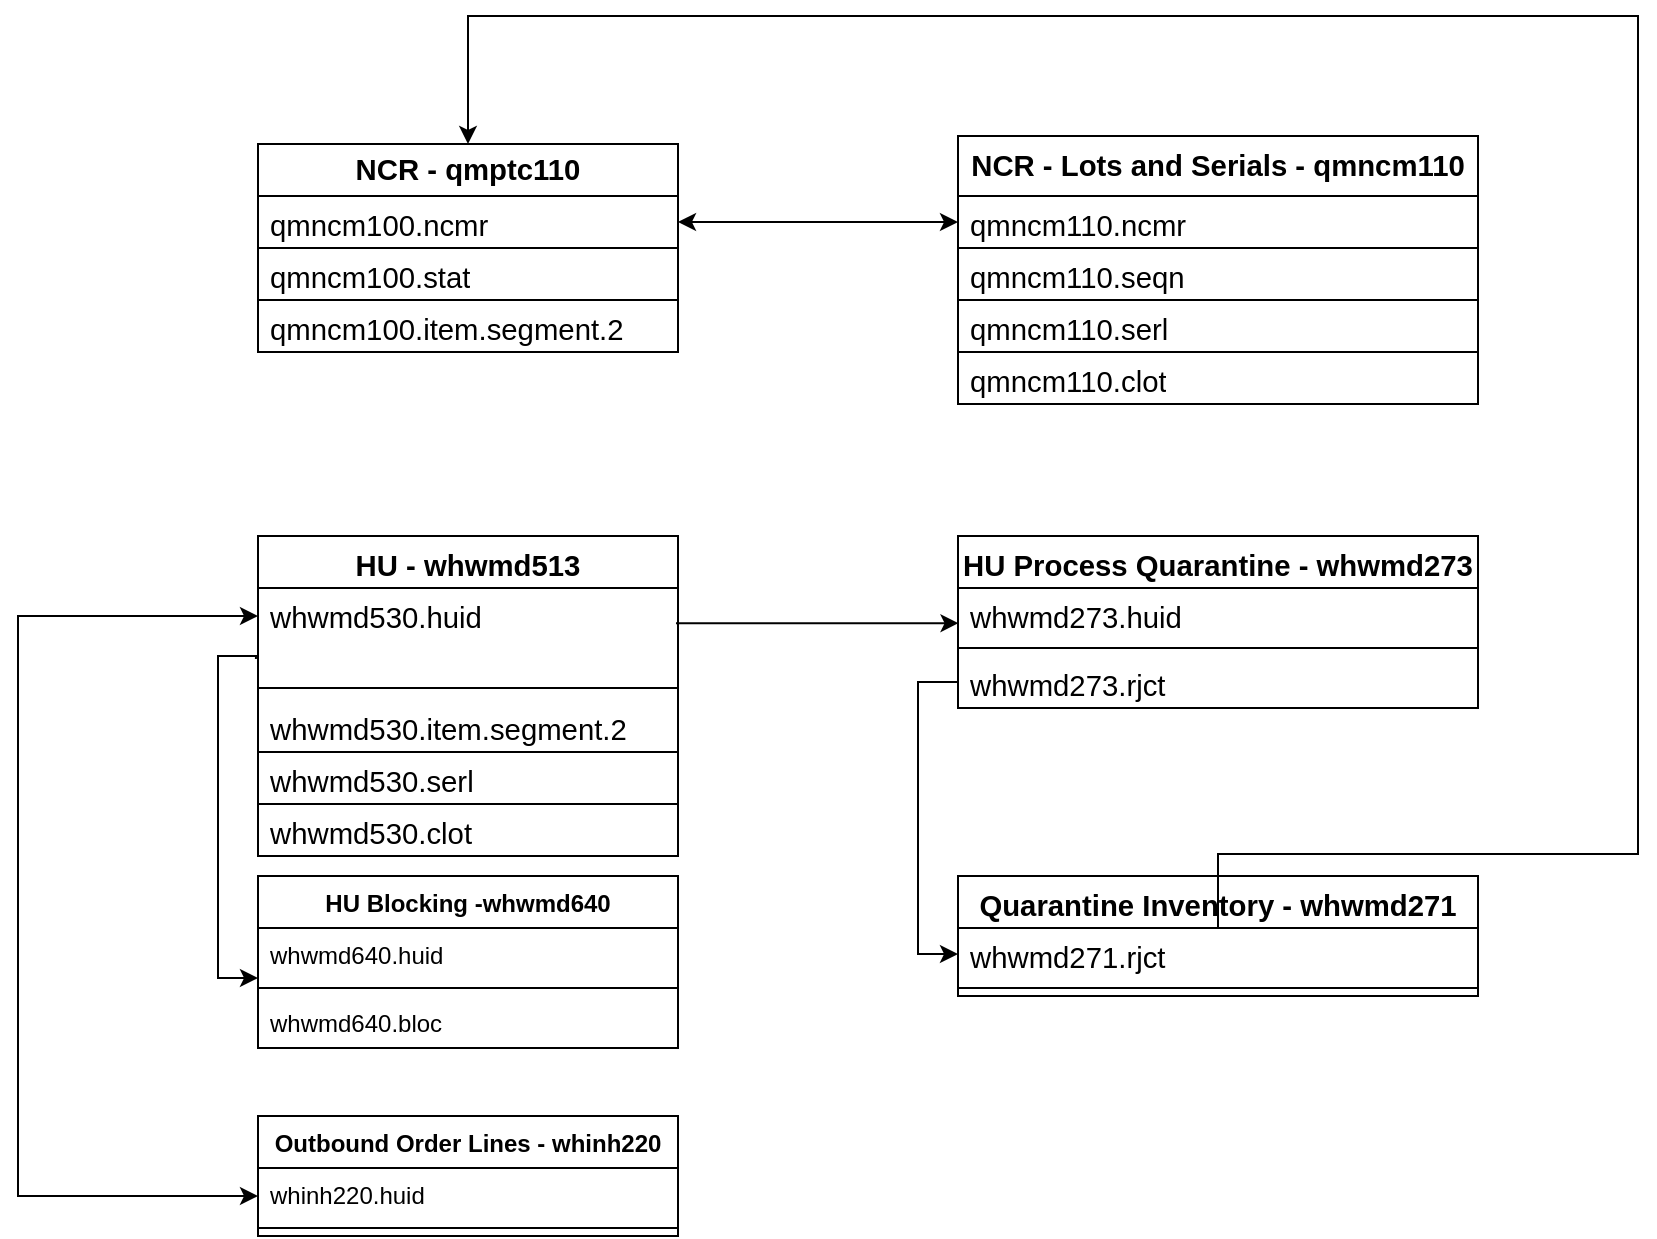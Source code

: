 <mxfile version="25.0.3">
  <diagram name="Page-1" id="9f46799a-70d6-7492-0946-bef42562c5a5">
    <mxGraphModel dx="683" dy="355" grid="1" gridSize="10" guides="1" tooltips="1" connect="1" arrows="1" fold="1" page="1" pageScale="1" pageWidth="1100" pageHeight="850" background="none" math="0" shadow="0">
      <root>
        <mxCell id="0" />
        <mxCell id="1" parent="0" />
        <mxCell id="8LBlwDrGu_W19OU_mHfn-5" value="&lt;b&gt;&lt;span style=&quot;font-size:11.0pt;mso-bidi-font-size:&lt;br/&gt;10.0pt;font-family:&amp;quot;Calibri&amp;quot;,sans-serif;mso-fareast-font-family:&amp;quot;Times New Roman&amp;quot;;&lt;br/&gt;mso-bidi-font-family:&amp;quot;Times New Roman&amp;quot;;mso-ansi-language:EN-US;mso-fareast-language:&lt;br/&gt;RU;mso-bidi-language:AR-SA&quot;&gt;NCR - qmptc110&lt;br&gt;&lt;/span&gt;&lt;/b&gt;" style="swimlane;fontStyle=0;childLayout=stackLayout;horizontal=1;startSize=26;fillColor=none;horizontalStack=0;resizeParent=1;resizeParentMax=0;resizeLast=0;collapsible=1;marginBottom=0;whiteSpace=wrap;html=1;" parent="1" vertex="1">
          <mxGeometry x="270" y="184" width="210" height="104" as="geometry" />
        </mxCell>
        <mxCell id="8LBlwDrGu_W19OU_mHfn-6" value="&lt;span style=&quot;font-size:11.0pt;mso-bidi-font-size:10.0pt;&lt;br/&gt;font-family:&amp;quot;Calibri&amp;quot;,sans-serif;mso-fareast-font-family:&amp;quot;Times New Roman&amp;quot;;&lt;br/&gt;mso-bidi-font-family:&amp;quot;Times New Roman&amp;quot;;mso-ansi-language:EN-US;mso-fareast-language:&lt;br/&gt;RU;mso-bidi-language:AR-SA&quot;&gt;qmncm100.ncmr&lt;/span&gt;" style="text;strokeColor=default;fillColor=none;align=left;verticalAlign=top;spacingLeft=4;spacingRight=4;overflow=hidden;rotatable=0;points=[[0,0.5],[1,0.5]];portConstraint=eastwest;whiteSpace=wrap;html=1;" parent="8LBlwDrGu_W19OU_mHfn-5" vertex="1">
          <mxGeometry y="26" width="210" height="26" as="geometry" />
        </mxCell>
        <mxCell id="8LBlwDrGu_W19OU_mHfn-7" value="&lt;span style=&quot;font-size:11.0pt;mso-bidi-font-size:10.0pt;&lt;br/&gt;font-family:&amp;quot;Calibri&amp;quot;,sans-serif;mso-fareast-font-family:&amp;quot;Times New Roman&amp;quot;;&lt;br/&gt;mso-bidi-font-family:&amp;quot;Times New Roman&amp;quot;;mso-ansi-language:EN-US;mso-fareast-language:&lt;br/&gt;RU;mso-bidi-language:AR-SA&quot;&gt;qmncm100.stat&lt;/span&gt;" style="text;strokeColor=default;fillColor=none;align=left;verticalAlign=top;spacingLeft=4;spacingRight=4;overflow=hidden;rotatable=0;points=[[0,0.5],[1,0.5]];portConstraint=eastwest;whiteSpace=wrap;html=1;" parent="8LBlwDrGu_W19OU_mHfn-5" vertex="1">
          <mxGeometry y="52" width="210" height="26" as="geometry" />
        </mxCell>
        <mxCell id="8LBlwDrGu_W19OU_mHfn-8" value="&lt;span style=&quot;font-size:11.0pt;mso-bidi-font-size:10.0pt;&lt;br/&gt;font-family:&amp;quot;Calibri&amp;quot;,sans-serif;mso-fareast-font-family:&amp;quot;Times New Roman&amp;quot;;&lt;br/&gt;mso-bidi-font-family:&amp;quot;Times New Roman&amp;quot;;mso-ansi-language:EN-US;mso-fareast-language:&lt;br/&gt;RU;mso-bidi-language:AR-SA&quot;&gt;qmncm100.item.segment.2&lt;/span&gt;" style="text;strokeColor=none;fillColor=none;align=left;verticalAlign=top;spacingLeft=4;spacingRight=4;overflow=hidden;rotatable=0;points=[[0,0.5],[1,0.5]];portConstraint=eastwest;whiteSpace=wrap;html=1;" parent="8LBlwDrGu_W19OU_mHfn-5" vertex="1">
          <mxGeometry y="78" width="210" height="26" as="geometry" />
        </mxCell>
        <mxCell id="8LBlwDrGu_W19OU_mHfn-9" value="&lt;b&gt;&lt;span style=&quot;font-size:11.0pt;mso-bidi-font-size:&lt;br/&gt;10.0pt;font-family:&amp;quot;Calibri&amp;quot;,sans-serif;mso-fareast-font-family:&amp;quot;Times New Roman&amp;quot;;&lt;br/&gt;mso-bidi-font-family:&amp;quot;Times New Roman&amp;quot;;mso-ansi-language:EN-US;mso-fareast-language:&lt;br/&gt;RU;mso-bidi-language:AR-SA&quot;&gt;NCR - Lots and Serials - qmncm110&lt;br&gt;&lt;/span&gt;&lt;/b&gt;" style="swimlane;fontStyle=0;childLayout=stackLayout;horizontal=1;startSize=30;fillColor=none;horizontalStack=0;resizeParent=1;resizeParentMax=0;resizeLast=0;collapsible=1;marginBottom=0;whiteSpace=wrap;html=1;" parent="1" vertex="1">
          <mxGeometry x="620" y="180" width="260" height="134" as="geometry" />
        </mxCell>
        <mxCell id="8LBlwDrGu_W19OU_mHfn-10" value="&lt;span style=&quot;font-size:11.0pt;mso-bidi-font-size:10.0pt;&lt;br/&gt;font-family:&amp;quot;Calibri&amp;quot;,sans-serif;mso-fareast-font-family:&amp;quot;Times New Roman&amp;quot;;&lt;br/&gt;mso-bidi-font-family:&amp;quot;Times New Roman&amp;quot;;mso-ansi-language:EN-US;mso-fareast-language:&lt;br/&gt;RU;mso-bidi-language:AR-SA&quot;&gt;qmncm110.ncmr&lt;/span&gt;" style="text;strokeColor=default;fillColor=none;align=left;verticalAlign=top;spacingLeft=4;spacingRight=4;overflow=hidden;rotatable=0;points=[[0,0.5],[1,0.5]];portConstraint=eastwest;whiteSpace=wrap;html=1;" parent="8LBlwDrGu_W19OU_mHfn-9" vertex="1">
          <mxGeometry y="30" width="260" height="26" as="geometry" />
        </mxCell>
        <mxCell id="8LBlwDrGu_W19OU_mHfn-11" value="&lt;span style=&quot;font-size:11.0pt;mso-bidi-font-size:10.0pt;&lt;br/&gt;font-family:&amp;quot;Calibri&amp;quot;,sans-serif;mso-fareast-font-family:&amp;quot;Times New Roman&amp;quot;;&lt;br/&gt;mso-bidi-font-family:&amp;quot;Times New Roman&amp;quot;;mso-ansi-language:EN-US;mso-fareast-language:&lt;br/&gt;RU;mso-bidi-language:AR-SA&quot;&gt;qmncm110.seqn&lt;/span&gt;" style="text;strokeColor=default;fillColor=none;align=left;verticalAlign=top;spacingLeft=4;spacingRight=4;overflow=hidden;rotatable=0;points=[[0,0.5],[1,0.5]];portConstraint=eastwest;whiteSpace=wrap;html=1;" parent="8LBlwDrGu_W19OU_mHfn-9" vertex="1">
          <mxGeometry y="56" width="260" height="26" as="geometry" />
        </mxCell>
        <mxCell id="8LBlwDrGu_W19OU_mHfn-12" value="&lt;span style=&quot;font-size:11.0pt;mso-bidi-font-size:10.0pt;&lt;br/&gt;font-family:&amp;quot;Calibri&amp;quot;,sans-serif;mso-fareast-font-family:&amp;quot;Times New Roman&amp;quot;;&lt;br/&gt;mso-bidi-font-family:&amp;quot;Times New Roman&amp;quot;;mso-ansi-language:EN-US;mso-fareast-language:&lt;br/&gt;RU;mso-bidi-language:AR-SA&quot;&gt;qmncm110.serl&lt;/span&gt;" style="text;strokeColor=default;fillColor=none;align=left;verticalAlign=top;spacingLeft=4;spacingRight=4;overflow=hidden;rotatable=0;points=[[0,0.5],[1,0.5]];portConstraint=eastwest;whiteSpace=wrap;html=1;" parent="8LBlwDrGu_W19OU_mHfn-9" vertex="1">
          <mxGeometry y="82" width="260" height="26" as="geometry" />
        </mxCell>
        <mxCell id="8LBlwDrGu_W19OU_mHfn-29" value="&lt;span style=&quot;font-size:11.0pt;mso-bidi-font-size:10.0pt;&lt;br/&gt;font-family:&amp;quot;Calibri&amp;quot;,sans-serif;mso-fareast-font-family:&amp;quot;Times New Roman&amp;quot;;&lt;br/&gt;mso-bidi-font-family:&amp;quot;Times New Roman&amp;quot;;mso-ansi-language:EN-US;mso-fareast-language:&lt;br/&gt;RU;mso-bidi-language:AR-SA&quot;&gt;qmncm110.clot&lt;/span&gt;" style="text;strokeColor=none;fillColor=none;align=left;verticalAlign=top;spacingLeft=4;spacingRight=4;overflow=hidden;rotatable=0;points=[[0,0.5],[1,0.5]];portConstraint=eastwest;whiteSpace=wrap;html=1;" parent="8LBlwDrGu_W19OU_mHfn-9" vertex="1">
          <mxGeometry y="108" width="260" height="26" as="geometry" />
        </mxCell>
        <mxCell id="8LBlwDrGu_W19OU_mHfn-27" style="edgeStyle=orthogonalEdgeStyle;rounded=0;orthogonalLoop=1;jettySize=auto;html=1;strokeColor=default;curved=0;endArrow=classic;endFill=1;startArrow=classic;startFill=1;" parent="1" source="8LBlwDrGu_W19OU_mHfn-6" target="8LBlwDrGu_W19OU_mHfn-10" edge="1">
          <mxGeometry relative="1" as="geometry" />
        </mxCell>
        <mxCell id="8LBlwDrGu_W19OU_mHfn-30" value="&lt;b&gt;&lt;span style=&quot;font-size:11.0pt;mso-bidi-font-size:&lt;br/&gt;10.0pt;font-family:&amp;quot;Calibri&amp;quot;,sans-serif;mso-fareast-font-family:&amp;quot;Times New Roman&amp;quot;;&lt;br/&gt;mso-bidi-font-family:&amp;quot;Times New Roman&amp;quot;;mso-ansi-language:EN-US;mso-fareast-language:&lt;br/&gt;RU;mso-bidi-language:AR-SA&quot;&gt;HU - whwmd513&lt;br&gt;&lt;/span&gt;&lt;/b&gt;" style="swimlane;fontStyle=1;align=center;verticalAlign=top;childLayout=stackLayout;horizontal=1;startSize=26;horizontalStack=0;resizeParent=1;resizeParentMax=0;resizeLast=0;collapsible=1;marginBottom=0;whiteSpace=wrap;html=1;" parent="1" vertex="1">
          <mxGeometry x="270" y="380" width="210" height="160" as="geometry" />
        </mxCell>
        <mxCell id="8LBlwDrGu_W19OU_mHfn-31" value="&lt;span style=&quot;font-size:11.0pt;mso-bidi-font-size:&lt;br/&gt;10.0pt;font-family:&amp;quot;Calibri&amp;quot;,sans-serif;mso-fareast-font-family:&amp;quot;Times New Roman&amp;quot;;&lt;br/&gt;mso-bidi-font-family:&amp;quot;Times New Roman&amp;quot;;mso-ansi-language:RU;mso-fareast-language:&lt;br/&gt;RU;mso-bidi-language:AR-SA&quot; lang=&quot;RU&quot;&gt;whwmd530&lt;/span&gt;&lt;span style=&quot;font-size:11.0pt;&lt;br/&gt;mso-bidi-font-size:10.0pt;font-family:&amp;quot;Calibri&amp;quot;,sans-serif;mso-fareast-font-family:&lt;br/&gt;&amp;quot;Times New Roman&amp;quot;;mso-bidi-font-family:&amp;quot;Times New Roman&amp;quot;;mso-ansi-language:&lt;br/&gt;EN-US;mso-fareast-language:RU;mso-bidi-language:AR-SA&quot;&gt;.huid&lt;/span&gt;" style="text;strokeColor=none;fillColor=none;align=left;verticalAlign=top;spacingLeft=4;spacingRight=4;overflow=hidden;rotatable=0;points=[[0,0.5],[1,0.5]];portConstraint=eastwest;whiteSpace=wrap;html=1;" parent="8LBlwDrGu_W19OU_mHfn-30" vertex="1">
          <mxGeometry y="26" width="210" height="44" as="geometry" />
        </mxCell>
        <mxCell id="8LBlwDrGu_W19OU_mHfn-32" value="" style="line;strokeWidth=1;fillColor=none;align=left;verticalAlign=middle;spacingTop=-1;spacingLeft=3;spacingRight=3;rotatable=0;labelPosition=right;points=[];portConstraint=eastwest;strokeColor=inherit;" parent="8LBlwDrGu_W19OU_mHfn-30" vertex="1">
          <mxGeometry y="70" width="210" height="12" as="geometry" />
        </mxCell>
        <mxCell id="8LBlwDrGu_W19OU_mHfn-33" value="&lt;span style=&quot;font-size:11.0pt;mso-bidi-font-size:&lt;br/&gt;10.0pt;font-family:&amp;quot;Calibri&amp;quot;,sans-serif;mso-fareast-font-family:&amp;quot;Times New Roman&amp;quot;;&lt;br/&gt;mso-bidi-font-family:&amp;quot;Times New Roman&amp;quot;;mso-ansi-language:RU;mso-fareast-language:&lt;br/&gt;RU;mso-bidi-language:AR-SA&quot; lang=&quot;RU&quot;&gt;whwmd530.item.segment.2&lt;/span&gt;" style="text;strokeColor=none;fillColor=none;align=left;verticalAlign=top;spacingLeft=4;spacingRight=4;overflow=hidden;rotatable=0;points=[[0,0.5],[1,0.5]];portConstraint=eastwest;whiteSpace=wrap;html=1;" parent="8LBlwDrGu_W19OU_mHfn-30" vertex="1">
          <mxGeometry y="82" width="210" height="26" as="geometry" />
        </mxCell>
        <mxCell id="8LBlwDrGu_W19OU_mHfn-34" value="&lt;span style=&quot;font-size:11.0pt;mso-bidi-font-size:&lt;br/&gt;10.0pt;font-family:&amp;quot;Calibri&amp;quot;,sans-serif;mso-fareast-font-family:&amp;quot;Times New Roman&amp;quot;;&lt;br/&gt;mso-bidi-font-family:&amp;quot;Times New Roman&amp;quot;;mso-ansi-language:RU;mso-fareast-language:&lt;br/&gt;RU;mso-bidi-language:AR-SA&quot; lang=&quot;RU&quot;&gt;whwmd530.serl&lt;/span&gt;" style="text;strokeColor=default;fillColor=none;align=left;verticalAlign=top;spacingLeft=4;spacingRight=4;overflow=hidden;rotatable=0;points=[[0,0.5],[1,0.5]];portConstraint=eastwest;whiteSpace=wrap;html=1;" parent="8LBlwDrGu_W19OU_mHfn-30" vertex="1">
          <mxGeometry y="108" width="210" height="26" as="geometry" />
        </mxCell>
        <mxCell id="8LBlwDrGu_W19OU_mHfn-35" value="&lt;span style=&quot;font-size:11.0pt;mso-bidi-font-size:&lt;br/&gt;10.0pt;font-family:&amp;quot;Calibri&amp;quot;,sans-serif;mso-fareast-font-family:&amp;quot;Times New Roman&amp;quot;;&lt;br/&gt;mso-bidi-font-family:&amp;quot;Times New Roman&amp;quot;;mso-ansi-language:RU;mso-fareast-language:&lt;br/&gt;RU;mso-bidi-language:AR-SA&quot; lang=&quot;RU&quot;&gt;whwmd530.clot&lt;/span&gt;" style="text;strokeColor=default;fillColor=none;align=left;verticalAlign=top;spacingLeft=4;spacingRight=4;overflow=hidden;rotatable=0;points=[[0,0.5],[1,0.5]];portConstraint=eastwest;whiteSpace=wrap;html=1;" parent="8LBlwDrGu_W19OU_mHfn-30" vertex="1">
          <mxGeometry y="134" width="210" height="26" as="geometry" />
        </mxCell>
        <mxCell id="8LBlwDrGu_W19OU_mHfn-37" value="&lt;b&gt;&lt;span style=&quot;font-size:11.0pt;mso-bidi-font-size:&lt;br/&gt;10.0pt;font-family:&amp;quot;Calibri&amp;quot;,sans-serif;mso-fareast-font-family:&amp;quot;Times New Roman&amp;quot;;&lt;br/&gt;mso-bidi-font-family:&amp;quot;Times New Roman&amp;quot;;mso-ansi-language:EN-US;mso-fareast-language:&lt;br/&gt;RU;mso-bidi-language:AR-SA&quot;&gt;HU Process Quarantine - whwmd273&lt;br&gt;&lt;/span&gt;&lt;/b&gt;" style="swimlane;fontStyle=1;align=center;verticalAlign=top;childLayout=stackLayout;horizontal=1;startSize=26;horizontalStack=0;resizeParent=1;resizeParentMax=0;resizeLast=0;collapsible=1;marginBottom=0;whiteSpace=wrap;html=1;" parent="1" vertex="1">
          <mxGeometry x="620" y="380" width="260" height="86" as="geometry" />
        </mxCell>
        <mxCell id="8LBlwDrGu_W19OU_mHfn-38" value="&lt;span style=&quot;font-size:11.0pt;mso-bidi-font-size:10.0pt;&lt;br/&gt;font-family:&amp;quot;Calibri&amp;quot;,sans-serif;mso-fareast-font-family:&amp;quot;Times New Roman&amp;quot;;&lt;br/&gt;mso-bidi-font-family:&amp;quot;Times New Roman&amp;quot;;mso-ansi-language:EN-US;mso-fareast-language:&lt;br/&gt;RU;mso-bidi-language:AR-SA&quot;&gt;whwmd273.huid&lt;/span&gt;" style="text;strokeColor=none;fillColor=none;align=left;verticalAlign=top;spacingLeft=4;spacingRight=4;overflow=hidden;rotatable=0;points=[[0,0.5],[1,0.5]];portConstraint=eastwest;whiteSpace=wrap;html=1;" parent="8LBlwDrGu_W19OU_mHfn-37" vertex="1">
          <mxGeometry y="26" width="260" height="26" as="geometry" />
        </mxCell>
        <mxCell id="8LBlwDrGu_W19OU_mHfn-39" value="" style="line;strokeWidth=1;fillColor=none;align=left;verticalAlign=middle;spacingTop=-1;spacingLeft=3;spacingRight=3;rotatable=0;labelPosition=right;points=[];portConstraint=eastwest;strokeColor=inherit;" parent="8LBlwDrGu_W19OU_mHfn-37" vertex="1">
          <mxGeometry y="52" width="260" height="8" as="geometry" />
        </mxCell>
        <mxCell id="8LBlwDrGu_W19OU_mHfn-40" value="&lt;span style=&quot;font-size:11.0pt;mso-bidi-font-size:10.0pt;&lt;br/&gt;font-family:&amp;quot;Calibri&amp;quot;,sans-serif;mso-fareast-font-family:&amp;quot;Times New Roman&amp;quot;;&lt;br/&gt;mso-bidi-font-family:&amp;quot;Times New Roman&amp;quot;;mso-ansi-language:EN-US;mso-fareast-language:&lt;br/&gt;RU;mso-bidi-language:AR-SA&quot;&gt;whwmd273.rjct&lt;/span&gt;" style="text;strokeColor=none;fillColor=none;align=left;verticalAlign=top;spacingLeft=4;spacingRight=4;overflow=hidden;rotatable=0;points=[[0,0.5],[1,0.5]];portConstraint=eastwest;whiteSpace=wrap;html=1;" parent="8LBlwDrGu_W19OU_mHfn-37" vertex="1">
          <mxGeometry y="60" width="260" height="26" as="geometry" />
        </mxCell>
        <mxCell id="8LBlwDrGu_W19OU_mHfn-41" value="&lt;b&gt;&lt;span style=&quot;font-size:11.0pt;mso-bidi-font-size:&lt;br/&gt;10.0pt;font-family:&amp;quot;Calibri&amp;quot;,sans-serif;mso-fareast-font-family:&amp;quot;Times New Roman&amp;quot;;&lt;br/&gt;mso-bidi-font-family:&amp;quot;Times New Roman&amp;quot;;mso-ansi-language:EN-US;mso-fareast-language:&lt;br/&gt;RU;mso-bidi-language:AR-SA&quot;&gt;Quarantine Inventory - whwmd271&lt;br&gt;&lt;/span&gt;&lt;/b&gt;" style="swimlane;fontStyle=1;align=center;verticalAlign=top;childLayout=stackLayout;horizontal=1;startSize=26;horizontalStack=0;resizeParent=1;resizeParentMax=0;resizeLast=0;collapsible=1;marginBottom=0;whiteSpace=wrap;html=1;" parent="1" vertex="1">
          <mxGeometry x="620" y="550" width="260" height="60" as="geometry" />
        </mxCell>
        <mxCell id="8LBlwDrGu_W19OU_mHfn-42" value="&lt;span style=&quot;font-size:11.0pt;mso-bidi-font-size:10.0pt;&lt;br/&gt;font-family:&amp;quot;Calibri&amp;quot;,sans-serif;mso-fareast-font-family:&amp;quot;Times New Roman&amp;quot;;&lt;br/&gt;mso-bidi-font-family:&amp;quot;Times New Roman&amp;quot;;mso-ansi-language:EN-US;mso-fareast-language:&lt;br/&gt;RU;mso-bidi-language:AR-SA&quot;&gt;whwmd271.rjct&lt;/span&gt;" style="text;strokeColor=none;fillColor=none;align=left;verticalAlign=top;spacingLeft=4;spacingRight=4;overflow=hidden;rotatable=0;points=[[0,0.5],[1,0.5]];portConstraint=eastwest;whiteSpace=wrap;html=1;" parent="8LBlwDrGu_W19OU_mHfn-41" vertex="1">
          <mxGeometry y="26" width="260" height="26" as="geometry" />
        </mxCell>
        <mxCell id="8LBlwDrGu_W19OU_mHfn-43" value="" style="line;strokeWidth=1;fillColor=none;align=left;verticalAlign=middle;spacingTop=-1;spacingLeft=3;spacingRight=3;rotatable=0;labelPosition=right;points=[];portConstraint=eastwest;strokeColor=inherit;" parent="8LBlwDrGu_W19OU_mHfn-41" vertex="1">
          <mxGeometry y="52" width="260" height="8" as="geometry" />
        </mxCell>
        <mxCell id="8LBlwDrGu_W19OU_mHfn-46" style="edgeStyle=orthogonalEdgeStyle;rounded=0;orthogonalLoop=1;jettySize=auto;html=1;entryX=0;entryY=0.5;entryDx=0;entryDy=0;" parent="1" source="8LBlwDrGu_W19OU_mHfn-40" target="8LBlwDrGu_W19OU_mHfn-42" edge="1">
          <mxGeometry relative="1" as="geometry" />
        </mxCell>
        <mxCell id="8LBlwDrGu_W19OU_mHfn-47" style="edgeStyle=orthogonalEdgeStyle;rounded=0;orthogonalLoop=1;jettySize=auto;html=1;entryX=0.5;entryY=0;entryDx=0;entryDy=0;" parent="1" source="8LBlwDrGu_W19OU_mHfn-42" target="8LBlwDrGu_W19OU_mHfn-5" edge="1">
          <mxGeometry relative="1" as="geometry">
            <Array as="points">
              <mxPoint x="960" y="539" />
              <mxPoint x="960" y="120" />
              <mxPoint x="375" y="120" />
            </Array>
          </mxGeometry>
        </mxCell>
        <mxCell id="8LBlwDrGu_W19OU_mHfn-48" value="HU Blocking -whwmd640" style="swimlane;fontStyle=1;align=center;verticalAlign=top;childLayout=stackLayout;horizontal=1;startSize=26;horizontalStack=0;resizeParent=1;resizeParentMax=0;resizeLast=0;collapsible=1;marginBottom=0;whiteSpace=wrap;html=1;" parent="1" vertex="1">
          <mxGeometry x="270" y="550" width="210" height="86" as="geometry" />
        </mxCell>
        <mxCell id="8LBlwDrGu_W19OU_mHfn-49" value="whwmd640.huid" style="text;strokeColor=none;fillColor=none;align=left;verticalAlign=top;spacingLeft=4;spacingRight=4;overflow=hidden;rotatable=0;points=[[0,0.5],[1,0.5]];portConstraint=eastwest;whiteSpace=wrap;html=1;" parent="8LBlwDrGu_W19OU_mHfn-48" vertex="1">
          <mxGeometry y="26" width="210" height="26" as="geometry" />
        </mxCell>
        <mxCell id="8LBlwDrGu_W19OU_mHfn-50" value="" style="line;strokeWidth=1;fillColor=none;align=left;verticalAlign=middle;spacingTop=-1;spacingLeft=3;spacingRight=3;rotatable=0;labelPosition=right;points=[];portConstraint=eastwest;strokeColor=inherit;" parent="8LBlwDrGu_W19OU_mHfn-48" vertex="1">
          <mxGeometry y="52" width="210" height="8" as="geometry" />
        </mxCell>
        <mxCell id="8LBlwDrGu_W19OU_mHfn-51" value="whwmd640.bloc" style="text;strokeColor=none;fillColor=none;align=left;verticalAlign=top;spacingLeft=4;spacingRight=4;overflow=hidden;rotatable=0;points=[[0,0.5],[1,0.5]];portConstraint=eastwest;whiteSpace=wrap;html=1;" parent="8LBlwDrGu_W19OU_mHfn-48" vertex="1">
          <mxGeometry y="60" width="210" height="26" as="geometry" />
        </mxCell>
        <mxCell id="8LBlwDrGu_W19OU_mHfn-52" style="edgeStyle=orthogonalEdgeStyle;rounded=0;orthogonalLoop=1;jettySize=auto;html=1;entryX=0;entryY=0.5;entryDx=0;entryDy=0;exitX=-0.005;exitY=0.535;exitDx=0;exitDy=0;exitPerimeter=0;" parent="1" edge="1">
          <mxGeometry relative="1" as="geometry">
            <mxPoint x="268.95" y="441.54" as="sourcePoint" />
            <mxPoint x="270" y="601" as="targetPoint" />
            <Array as="points">
              <mxPoint x="269" y="440" />
              <mxPoint x="250" y="440" />
              <mxPoint x="250" y="601" />
            </Array>
          </mxGeometry>
        </mxCell>
        <mxCell id="u6--t9mEM6kJ-kfG6vP_-1" value="&lt;label dir=&quot;ltr&quot; id=&quot;ttdsksession-table.desc-n5&quot; style=&quot;text-align: left; width: 192.5px;&quot; class=&quot;Label TextOutputField FieldWidget&quot;&gt;Outbound Order Lines - whinh220&lt;br&gt;&lt;/label&gt;" style="swimlane;fontStyle=1;align=center;verticalAlign=top;childLayout=stackLayout;horizontal=1;startSize=26;horizontalStack=0;resizeParent=1;resizeParentMax=0;resizeLast=0;collapsible=1;marginBottom=0;whiteSpace=wrap;html=1;" vertex="1" parent="1">
          <mxGeometry x="270" y="670" width="210" height="60" as="geometry" />
        </mxCell>
        <mxCell id="u6--t9mEM6kJ-kfG6vP_-2" value="whinh220.huid" style="text;strokeColor=none;fillColor=none;align=left;verticalAlign=top;spacingLeft=4;spacingRight=4;overflow=hidden;rotatable=0;points=[[0,0.5],[1,0.5]];portConstraint=eastwest;whiteSpace=wrap;html=1;" vertex="1" parent="u6--t9mEM6kJ-kfG6vP_-1">
          <mxGeometry y="26" width="210" height="26" as="geometry" />
        </mxCell>
        <mxCell id="u6--t9mEM6kJ-kfG6vP_-3" value="" style="line;strokeWidth=1;fillColor=none;align=left;verticalAlign=middle;spacingTop=-1;spacingLeft=3;spacingRight=3;rotatable=0;labelPosition=right;points=[];portConstraint=eastwest;strokeColor=inherit;" vertex="1" parent="u6--t9mEM6kJ-kfG6vP_-1">
          <mxGeometry y="52" width="210" height="8" as="geometry" />
        </mxCell>
        <mxCell id="u6--t9mEM6kJ-kfG6vP_-5" style="edgeStyle=orthogonalEdgeStyle;rounded=0;orthogonalLoop=1;jettySize=auto;html=1;startArrow=classic;startFill=1;" edge="1" parent="1">
          <mxGeometry relative="1" as="geometry">
            <mxPoint x="270" y="710" as="sourcePoint" />
            <mxPoint x="270" y="420" as="targetPoint" />
            <Array as="points">
              <mxPoint x="150" y="710" />
              <mxPoint x="150" y="420" />
            </Array>
          </mxGeometry>
        </mxCell>
        <mxCell id="u6--t9mEM6kJ-kfG6vP_-7" style="edgeStyle=orthogonalEdgeStyle;rounded=0;orthogonalLoop=1;jettySize=auto;html=1;entryX=0.001;entryY=0.677;entryDx=0;entryDy=0;exitX=1;exitY=0.329;exitDx=0;exitDy=0;exitPerimeter=0;entryPerimeter=0;" edge="1" parent="1" target="8LBlwDrGu_W19OU_mHfn-38">
          <mxGeometry relative="1" as="geometry">
            <mxPoint x="479" y="423.616" as="sourcePoint" />
            <mxPoint x="619" y="422.14" as="targetPoint" />
            <Array as="points">
              <mxPoint x="550" y="424" />
              <mxPoint x="620" y="424" />
            </Array>
          </mxGeometry>
        </mxCell>
      </root>
    </mxGraphModel>
  </diagram>
</mxfile>
